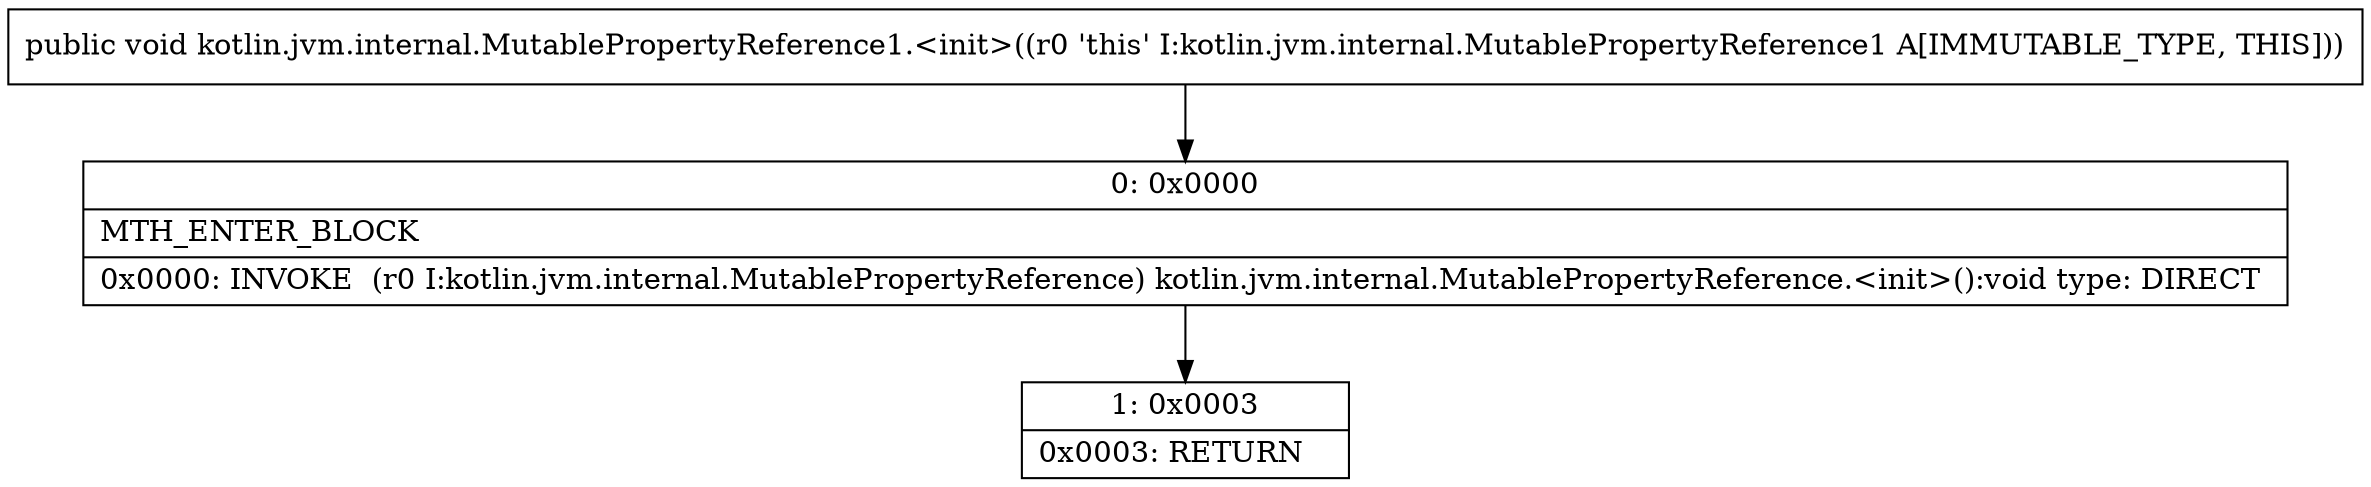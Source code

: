 digraph "CFG forkotlin.jvm.internal.MutablePropertyReference1.\<init\>()V" {
Node_0 [shape=record,label="{0\:\ 0x0000|MTH_ENTER_BLOCK\l|0x0000: INVOKE  (r0 I:kotlin.jvm.internal.MutablePropertyReference) kotlin.jvm.internal.MutablePropertyReference.\<init\>():void type: DIRECT \l}"];
Node_1 [shape=record,label="{1\:\ 0x0003|0x0003: RETURN   \l}"];
MethodNode[shape=record,label="{public void kotlin.jvm.internal.MutablePropertyReference1.\<init\>((r0 'this' I:kotlin.jvm.internal.MutablePropertyReference1 A[IMMUTABLE_TYPE, THIS])) }"];
MethodNode -> Node_0;
Node_0 -> Node_1;
}

